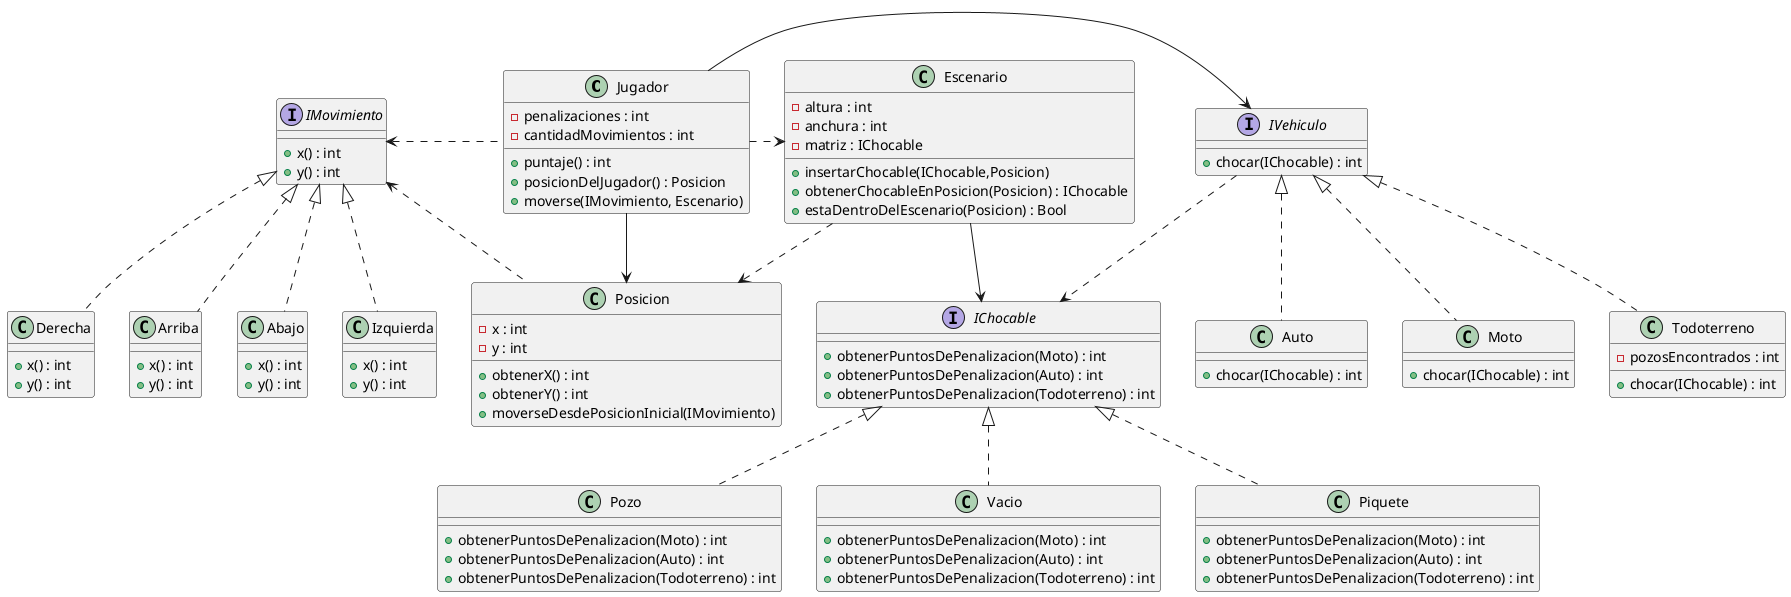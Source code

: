 @startuml

class Jugador {
    - penalizaciones : int
    - cantidadMovimientos : int
    + puntaje() : int
    + posicionDelJugador() : Posicion
    + moverse(IMovimiento, Escenario)
}

interface IMovimiento {
    + x() : int
    + y() : int
}

class Derecha {
    + x() : int
    + y() : int
}
class Arriba {
    + x() : int
    + y() : int
}
class Abajo {
    + x() : int
    + y() : int
}
class Izquierda {
    + x() : int
    + y() : int
}

class Escenario {
    - altura : int
    - anchura : int
    - matriz : IChocable
    + insertarChocable(IChocable,Posicion)
    + obtenerChocableEnPosicion(Posicion) : IChocable
    + estaDentroDelEscenario(Posicion) : Bool
}

class Posicion {
    - x : int
    - y : int
    + obtenerX() : int
    + obtenerY() : int
    + moverseDesdePosicionInicial(IMovimiento)
}

class Pozo {
    +  obtenerPuntosDePenalizacion(Moto) : int
    +  obtenerPuntosDePenalizacion(Auto) : int
    +  obtenerPuntosDePenalizacion(Todoterreno) : int
}

class Vacio {
    +  obtenerPuntosDePenalizacion(Moto) : int
    +  obtenerPuntosDePenalizacion(Auto) : int
    +  obtenerPuntosDePenalizacion(Todoterreno) : int
}

class Piquete {
    +  obtenerPuntosDePenalizacion(Moto) : int
    +  obtenerPuntosDePenalizacion(Auto) : int
    +  obtenerPuntosDePenalizacion(Todoterreno) : int
}

class Auto {
    + chocar(IChocable) : int
}

class Moto {
    + chocar(IChocable) : int
}

class Todoterreno {
    - pozosEncontrados : int
    + chocar(IChocable) : int
}

interface IVehiculo {
    + chocar(IChocable) : int
}

interface IChocable {
    + obtenerPuntosDePenalizacion(Moto) : int
    + obtenerPuntosDePenalizacion(Auto) : int
    + obtenerPuntosDePenalizacion(Todoterreno) : int
}

Jugador -> IVehiculo
IMovimiento <. Jugador

IVehiculo <|.. Auto
IVehiculo <|.. Moto
IVehiculo <|.. Todoterreno

IChocable <|.. Pozo
IChocable <|.. Vacio
IChocable <|.. Piquete

IMovimiento <|.. Arriba
IMovimiento <|.. Abajo
IMovimiento <|.. Derecha
IMovimiento <|.. Izquierda

Jugador --> Posicion
Jugador .> Escenario

Escenario --> IChocable
Escenario ..> Posicion
IMovimiento <.. Posicion
IVehiculo ..> IChocable

@enduml